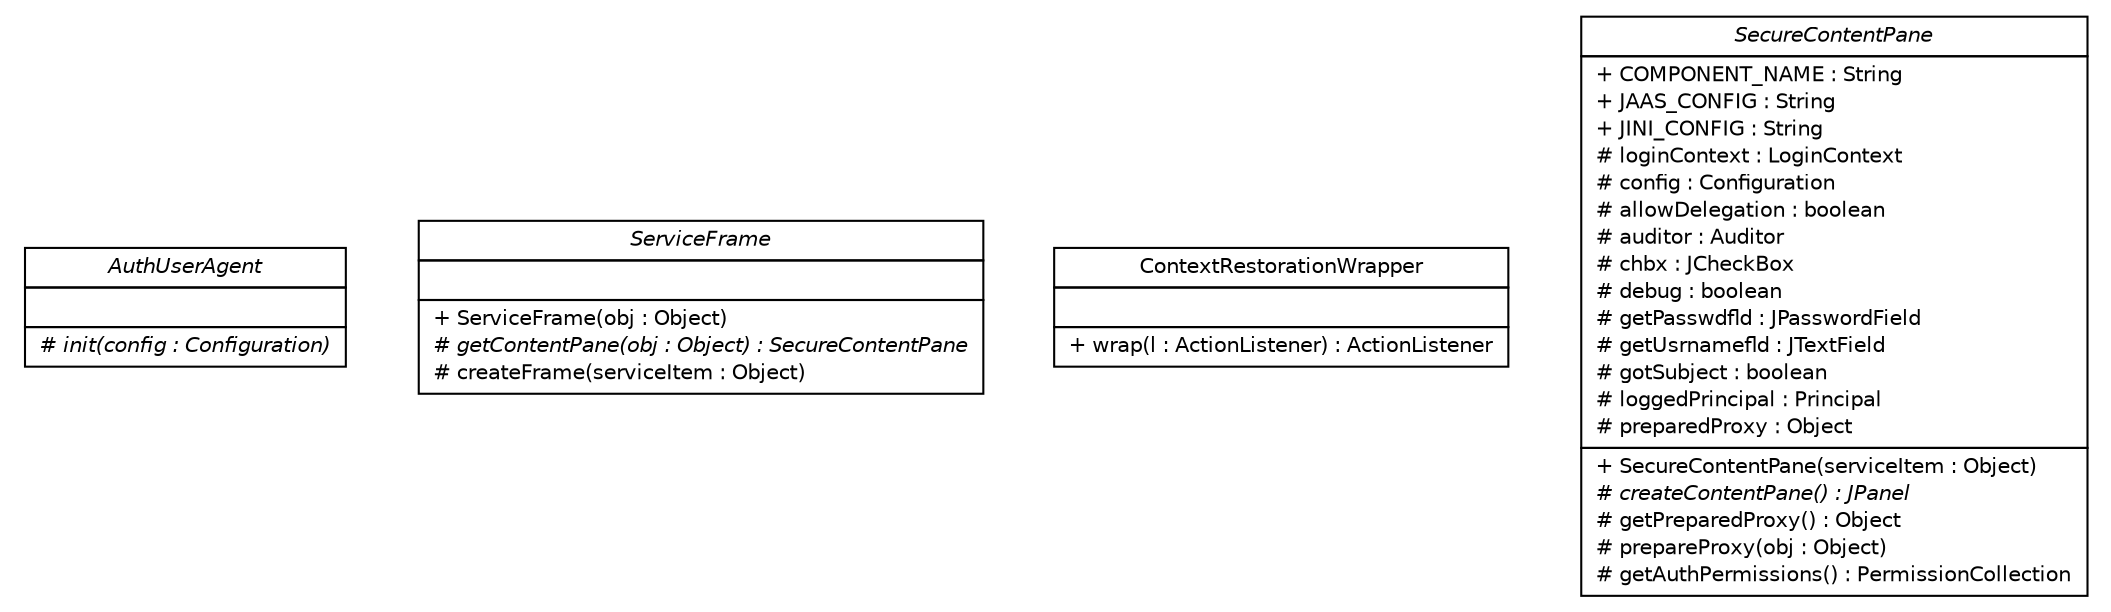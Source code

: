 #!/usr/local/bin/dot
#
# Class diagram 
# Generated by UMLGraph version R5_6 (http://www.umlgraph.org/)
#

digraph G {
	edge [fontname="Helvetica",fontsize=10,labelfontname="Helvetica",labelfontsize=10];
	node [fontname="Helvetica",fontsize=10,shape=plaintext];
	nodesep=0.25;
	ranksep=0.5;
	// sorcer.security.ui.AuthUserAgent
	c31671 [label=<<table title="sorcer.security.ui.AuthUserAgent" border="0" cellborder="1" cellspacing="0" cellpadding="2" port="p" href="./AuthUserAgent.html">
		<tr><td><table border="0" cellspacing="0" cellpadding="1">
<tr><td align="center" balign="center"><font face="Helvetica-Oblique"> AuthUserAgent </font></td></tr>
		</table></td></tr>
		<tr><td><table border="0" cellspacing="0" cellpadding="1">
<tr><td align="left" balign="left">  </td></tr>
		</table></td></tr>
		<tr><td><table border="0" cellspacing="0" cellpadding="1">
<tr><td align="left" balign="left"><font face="Helvetica-Oblique" point-size="10.0"> # init(config : Configuration) </font></td></tr>
		</table></td></tr>
		</table>>, URL="./AuthUserAgent.html", fontname="Helvetica", fontcolor="black", fontsize=10.0];
	// sorcer.security.ui.ServiceFrame
	c31672 [label=<<table title="sorcer.security.ui.ServiceFrame" border="0" cellborder="1" cellspacing="0" cellpadding="2" port="p" href="./ServiceFrame.html">
		<tr><td><table border="0" cellspacing="0" cellpadding="1">
<tr><td align="center" balign="center"><font face="Helvetica-Oblique"> ServiceFrame </font></td></tr>
		</table></td></tr>
		<tr><td><table border="0" cellspacing="0" cellpadding="1">
<tr><td align="left" balign="left">  </td></tr>
		</table></td></tr>
		<tr><td><table border="0" cellspacing="0" cellpadding="1">
<tr><td align="left" balign="left"> + ServiceFrame(obj : Object) </td></tr>
<tr><td align="left" balign="left"><font face="Helvetica-Oblique" point-size="10.0"> # getContentPane(obj : Object) : SecureContentPane </font></td></tr>
<tr><td align="left" balign="left"> # createFrame(serviceItem : Object) </td></tr>
		</table></td></tr>
		</table>>, URL="./ServiceFrame.html", fontname="Helvetica", fontcolor="black", fontsize=10.0];
	// sorcer.security.ui.ContextRestorationWrapper
	c31673 [label=<<table title="sorcer.security.ui.ContextRestorationWrapper" border="0" cellborder="1" cellspacing="0" cellpadding="2" port="p" href="./ContextRestorationWrapper.html">
		<tr><td><table border="0" cellspacing="0" cellpadding="1">
<tr><td align="center" balign="center"> ContextRestorationWrapper </td></tr>
		</table></td></tr>
		<tr><td><table border="0" cellspacing="0" cellpadding="1">
<tr><td align="left" balign="left">  </td></tr>
		</table></td></tr>
		<tr><td><table border="0" cellspacing="0" cellpadding="1">
<tr><td align="left" balign="left"> + wrap(l : ActionListener) : ActionListener </td></tr>
		</table></td></tr>
		</table>>, URL="./ContextRestorationWrapper.html", fontname="Helvetica", fontcolor="black", fontsize=10.0];
	// sorcer.security.ui.SecureContentPane
	c31674 [label=<<table title="sorcer.security.ui.SecureContentPane" border="0" cellborder="1" cellspacing="0" cellpadding="2" port="p" href="./SecureContentPane.html">
		<tr><td><table border="0" cellspacing="0" cellpadding="1">
<tr><td align="center" balign="center"><font face="Helvetica-Oblique"> SecureContentPane </font></td></tr>
		</table></td></tr>
		<tr><td><table border="0" cellspacing="0" cellpadding="1">
<tr><td align="left" balign="left"> + COMPONENT_NAME : String </td></tr>
<tr><td align="left" balign="left"> + JAAS_CONFIG : String </td></tr>
<tr><td align="left" balign="left"> + JINI_CONFIG : String </td></tr>
<tr><td align="left" balign="left"> # loginContext : LoginContext </td></tr>
<tr><td align="left" balign="left"> # config : Configuration </td></tr>
<tr><td align="left" balign="left"> # allowDelegation : boolean </td></tr>
<tr><td align="left" balign="left"> # auditor : Auditor </td></tr>
<tr><td align="left" balign="left"> # chbx : JCheckBox </td></tr>
<tr><td align="left" balign="left"> # debug : boolean </td></tr>
<tr><td align="left" balign="left"> # getPasswdfld : JPasswordField </td></tr>
<tr><td align="left" balign="left"> # getUsrnamefld : JTextField </td></tr>
<tr><td align="left" balign="left"> # gotSubject : boolean </td></tr>
<tr><td align="left" balign="left"> # loggedPrincipal : Principal </td></tr>
<tr><td align="left" balign="left"> # preparedProxy : Object </td></tr>
		</table></td></tr>
		<tr><td><table border="0" cellspacing="0" cellpadding="1">
<tr><td align="left" balign="left"> + SecureContentPane(serviceItem : Object) </td></tr>
<tr><td align="left" balign="left"><font face="Helvetica-Oblique" point-size="10.0"> # createContentPane() : JPanel </font></td></tr>
<tr><td align="left" balign="left"> # getPreparedProxy() : Object </td></tr>
<tr><td align="left" balign="left"> # prepareProxy(obj : Object) </td></tr>
<tr><td align="left" balign="left"> # getAuthPermissions() : PermissionCollection </td></tr>
		</table></td></tr>
		</table>>, URL="./SecureContentPane.html", fontname="Helvetica", fontcolor="black", fontsize=10.0];
}


